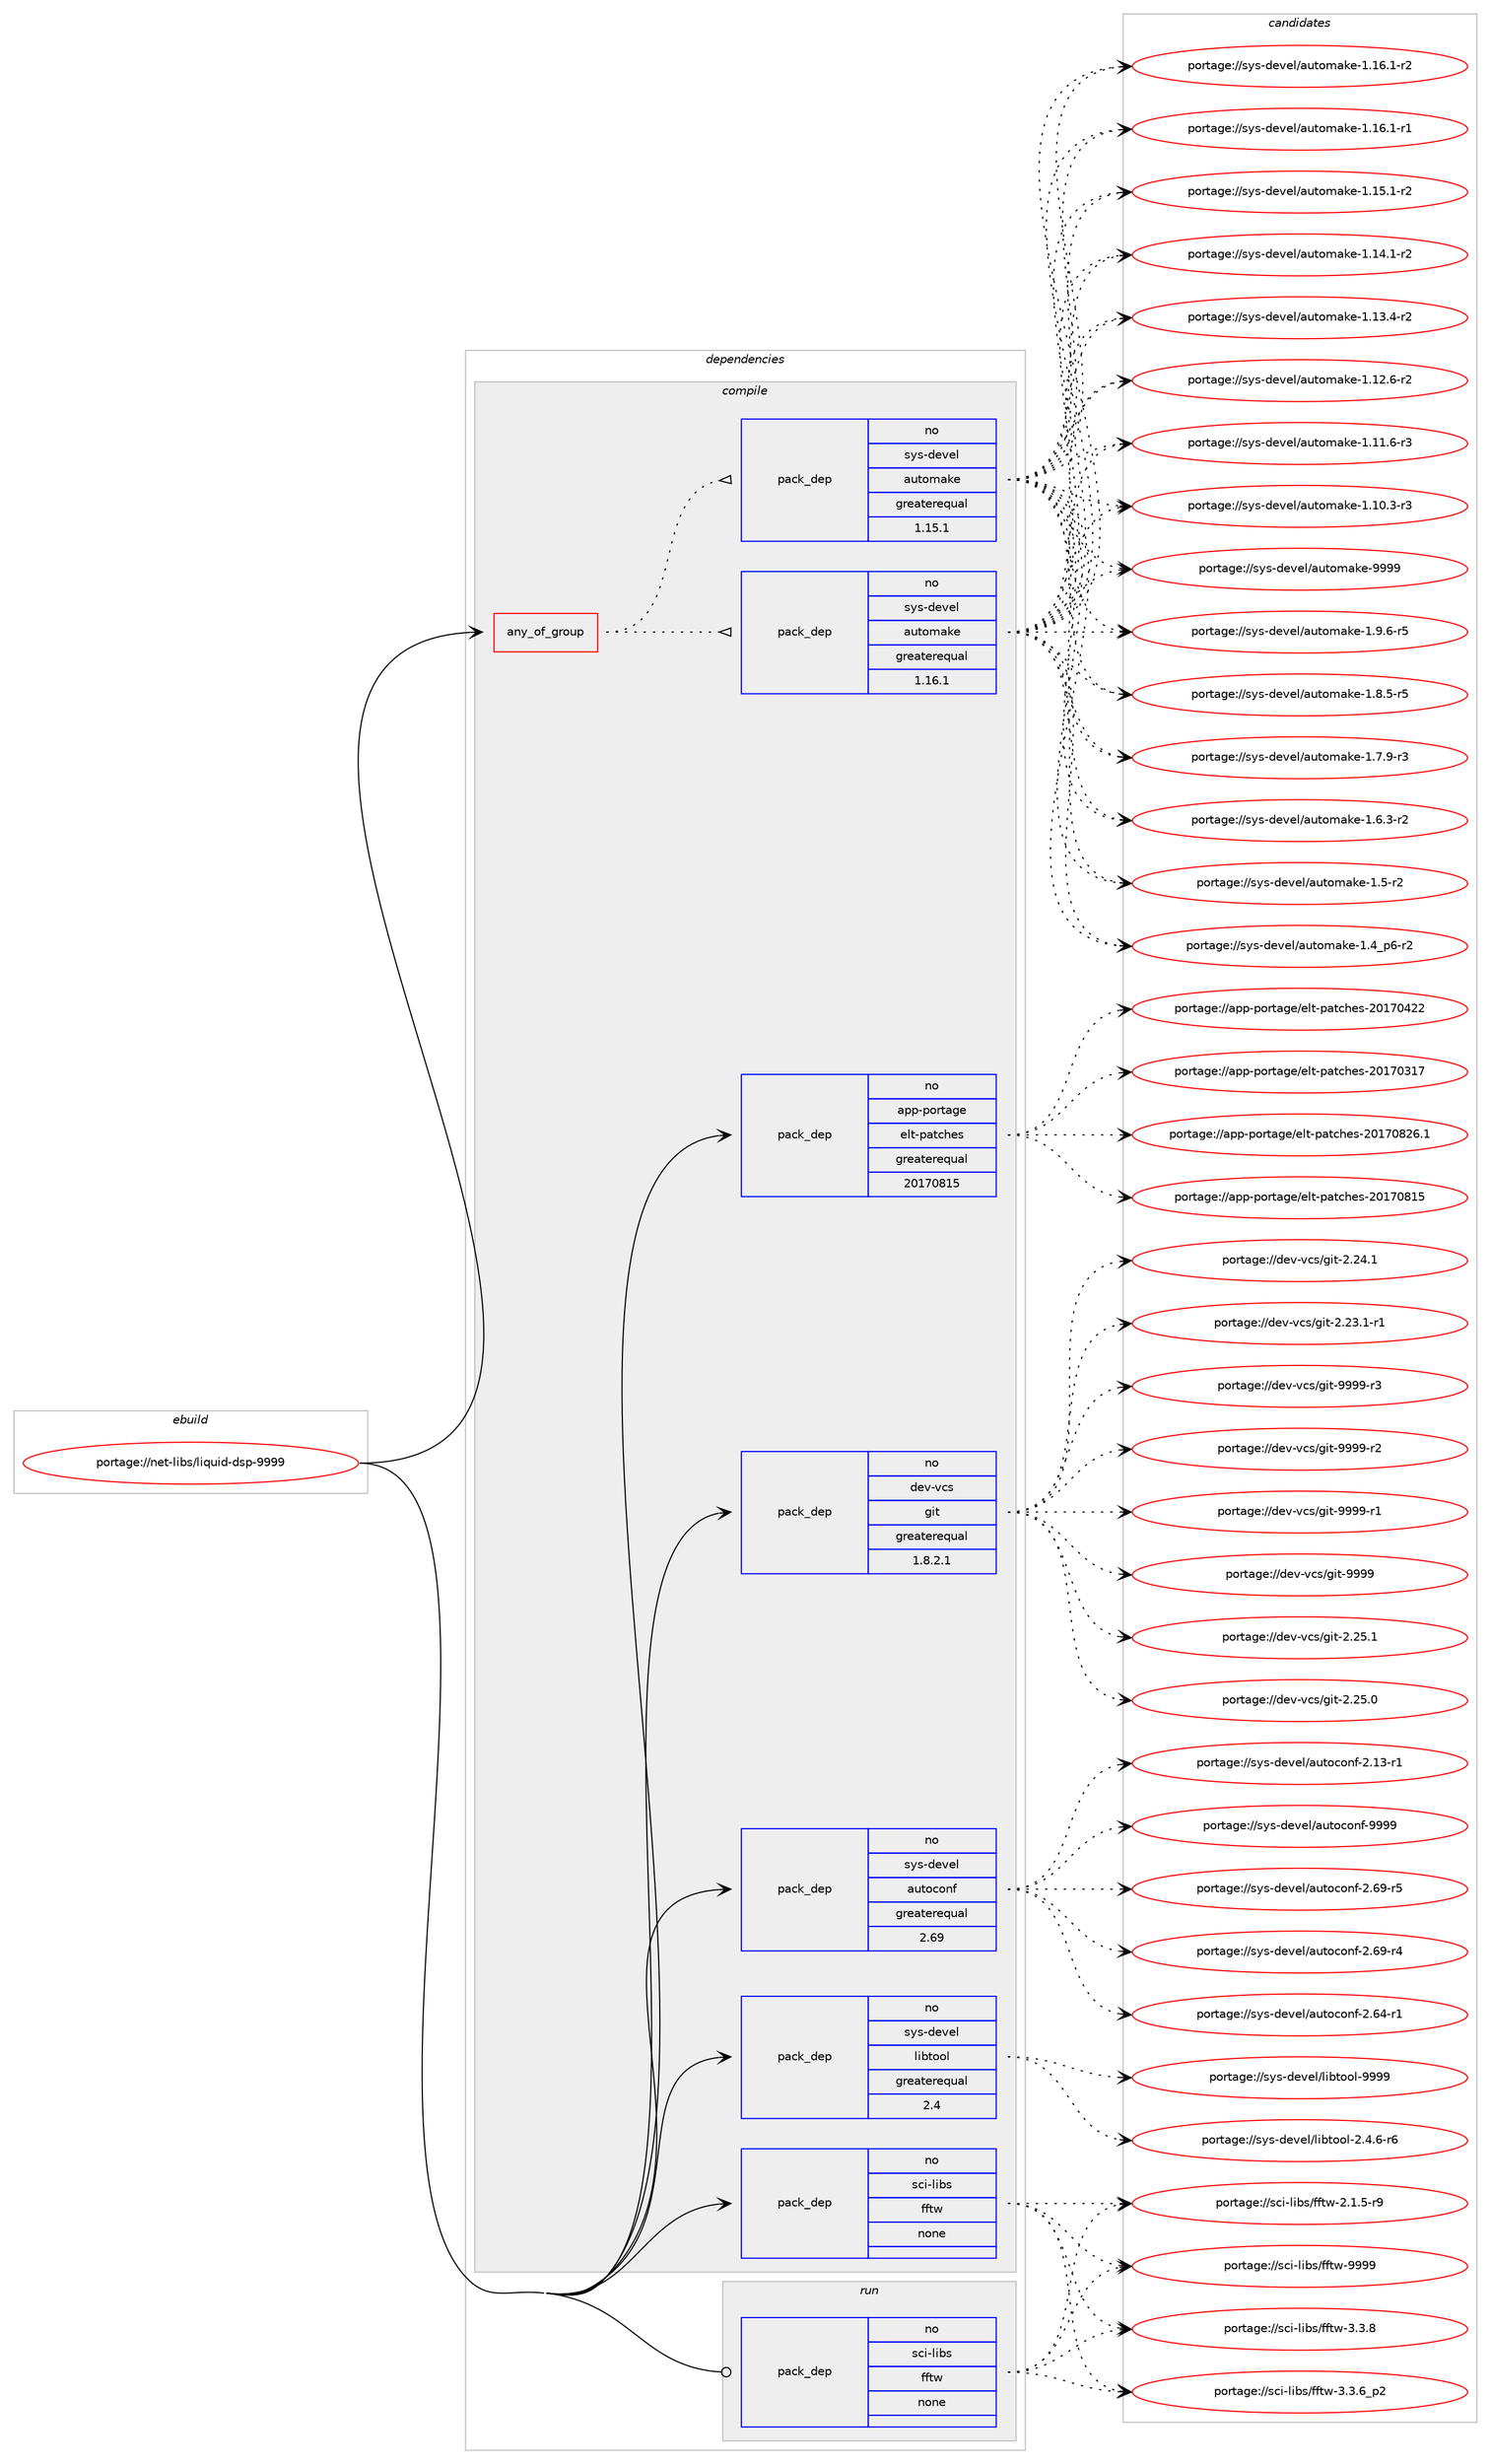 digraph prolog {

# *************
# Graph options
# *************

newrank=true;
concentrate=true;
compound=true;
graph [rankdir=LR,fontname=Helvetica,fontsize=10,ranksep=1.5];#, ranksep=2.5, nodesep=0.2];
edge  [arrowhead=vee];
node  [fontname=Helvetica,fontsize=10];

# **********
# The ebuild
# **********

subgraph cluster_leftcol {
color=gray;
rank=same;
label=<<i>ebuild</i>>;
id [label="portage://net-libs/liquid-dsp-9999", color=red, width=4, href="../net-libs/liquid-dsp-9999.svg"];
}

# ****************
# The dependencies
# ****************

subgraph cluster_midcol {
color=gray;
label=<<i>dependencies</i>>;
subgraph cluster_compile {
fillcolor="#eeeeee";
style=filled;
label=<<i>compile</i>>;
subgraph any1421 {
dependency78693 [label=<<TABLE BORDER="0" CELLBORDER="1" CELLSPACING="0" CELLPADDING="4"><TR><TD CELLPADDING="10">any_of_group</TD></TR></TABLE>>, shape=none, color=red];subgraph pack60764 {
dependency78694 [label=<<TABLE BORDER="0" CELLBORDER="1" CELLSPACING="0" CELLPADDING="4" WIDTH="220"><TR><TD ROWSPAN="6" CELLPADDING="30">pack_dep</TD></TR><TR><TD WIDTH="110">no</TD></TR><TR><TD>sys-devel</TD></TR><TR><TD>automake</TD></TR><TR><TD>greaterequal</TD></TR><TR><TD>1.16.1</TD></TR></TABLE>>, shape=none, color=blue];
}
dependency78693:e -> dependency78694:w [weight=20,style="dotted",arrowhead="oinv"];
subgraph pack60765 {
dependency78695 [label=<<TABLE BORDER="0" CELLBORDER="1" CELLSPACING="0" CELLPADDING="4" WIDTH="220"><TR><TD ROWSPAN="6" CELLPADDING="30">pack_dep</TD></TR><TR><TD WIDTH="110">no</TD></TR><TR><TD>sys-devel</TD></TR><TR><TD>automake</TD></TR><TR><TD>greaterequal</TD></TR><TR><TD>1.15.1</TD></TR></TABLE>>, shape=none, color=blue];
}
dependency78693:e -> dependency78695:w [weight=20,style="dotted",arrowhead="oinv"];
}
id:e -> dependency78693:w [weight=20,style="solid",arrowhead="vee"];
subgraph pack60766 {
dependency78696 [label=<<TABLE BORDER="0" CELLBORDER="1" CELLSPACING="0" CELLPADDING="4" WIDTH="220"><TR><TD ROWSPAN="6" CELLPADDING="30">pack_dep</TD></TR><TR><TD WIDTH="110">no</TD></TR><TR><TD>app-portage</TD></TR><TR><TD>elt-patches</TD></TR><TR><TD>greaterequal</TD></TR><TR><TD>20170815</TD></TR></TABLE>>, shape=none, color=blue];
}
id:e -> dependency78696:w [weight=20,style="solid",arrowhead="vee"];
subgraph pack60767 {
dependency78697 [label=<<TABLE BORDER="0" CELLBORDER="1" CELLSPACING="0" CELLPADDING="4" WIDTH="220"><TR><TD ROWSPAN="6" CELLPADDING="30">pack_dep</TD></TR><TR><TD WIDTH="110">no</TD></TR><TR><TD>dev-vcs</TD></TR><TR><TD>git</TD></TR><TR><TD>greaterequal</TD></TR><TR><TD>1.8.2.1</TD></TR></TABLE>>, shape=none, color=blue];
}
id:e -> dependency78697:w [weight=20,style="solid",arrowhead="vee"];
subgraph pack60768 {
dependency78698 [label=<<TABLE BORDER="0" CELLBORDER="1" CELLSPACING="0" CELLPADDING="4" WIDTH="220"><TR><TD ROWSPAN="6" CELLPADDING="30">pack_dep</TD></TR><TR><TD WIDTH="110">no</TD></TR><TR><TD>sci-libs</TD></TR><TR><TD>fftw</TD></TR><TR><TD>none</TD></TR><TR><TD></TD></TR></TABLE>>, shape=none, color=blue];
}
id:e -> dependency78698:w [weight=20,style="solid",arrowhead="vee"];
subgraph pack60769 {
dependency78699 [label=<<TABLE BORDER="0" CELLBORDER="1" CELLSPACING="0" CELLPADDING="4" WIDTH="220"><TR><TD ROWSPAN="6" CELLPADDING="30">pack_dep</TD></TR><TR><TD WIDTH="110">no</TD></TR><TR><TD>sys-devel</TD></TR><TR><TD>autoconf</TD></TR><TR><TD>greaterequal</TD></TR><TR><TD>2.69</TD></TR></TABLE>>, shape=none, color=blue];
}
id:e -> dependency78699:w [weight=20,style="solid",arrowhead="vee"];
subgraph pack60770 {
dependency78700 [label=<<TABLE BORDER="0" CELLBORDER="1" CELLSPACING="0" CELLPADDING="4" WIDTH="220"><TR><TD ROWSPAN="6" CELLPADDING="30">pack_dep</TD></TR><TR><TD WIDTH="110">no</TD></TR><TR><TD>sys-devel</TD></TR><TR><TD>libtool</TD></TR><TR><TD>greaterequal</TD></TR><TR><TD>2.4</TD></TR></TABLE>>, shape=none, color=blue];
}
id:e -> dependency78700:w [weight=20,style="solid",arrowhead="vee"];
}
subgraph cluster_compileandrun {
fillcolor="#eeeeee";
style=filled;
label=<<i>compile and run</i>>;
}
subgraph cluster_run {
fillcolor="#eeeeee";
style=filled;
label=<<i>run</i>>;
subgraph pack60771 {
dependency78701 [label=<<TABLE BORDER="0" CELLBORDER="1" CELLSPACING="0" CELLPADDING="4" WIDTH="220"><TR><TD ROWSPAN="6" CELLPADDING="30">pack_dep</TD></TR><TR><TD WIDTH="110">no</TD></TR><TR><TD>sci-libs</TD></TR><TR><TD>fftw</TD></TR><TR><TD>none</TD></TR><TR><TD></TD></TR></TABLE>>, shape=none, color=blue];
}
id:e -> dependency78701:w [weight=20,style="solid",arrowhead="odot"];
}
}

# **************
# The candidates
# **************

subgraph cluster_choices {
rank=same;
color=gray;
label=<<i>candidates</i>>;

subgraph choice60764 {
color=black;
nodesep=1;
choice115121115451001011181011084797117116111109971071014557575757 [label="portage://sys-devel/automake-9999", color=red, width=4,href="../sys-devel/automake-9999.svg"];
choice115121115451001011181011084797117116111109971071014549465746544511453 [label="portage://sys-devel/automake-1.9.6-r5", color=red, width=4,href="../sys-devel/automake-1.9.6-r5.svg"];
choice115121115451001011181011084797117116111109971071014549465646534511453 [label="portage://sys-devel/automake-1.8.5-r5", color=red, width=4,href="../sys-devel/automake-1.8.5-r5.svg"];
choice115121115451001011181011084797117116111109971071014549465546574511451 [label="portage://sys-devel/automake-1.7.9-r3", color=red, width=4,href="../sys-devel/automake-1.7.9-r3.svg"];
choice115121115451001011181011084797117116111109971071014549465446514511450 [label="portage://sys-devel/automake-1.6.3-r2", color=red, width=4,href="../sys-devel/automake-1.6.3-r2.svg"];
choice11512111545100101118101108479711711611110997107101454946534511450 [label="portage://sys-devel/automake-1.5-r2", color=red, width=4,href="../sys-devel/automake-1.5-r2.svg"];
choice115121115451001011181011084797117116111109971071014549465295112544511450 [label="portage://sys-devel/automake-1.4_p6-r2", color=red, width=4,href="../sys-devel/automake-1.4_p6-r2.svg"];
choice11512111545100101118101108479711711611110997107101454946495446494511450 [label="portage://sys-devel/automake-1.16.1-r2", color=red, width=4,href="../sys-devel/automake-1.16.1-r2.svg"];
choice11512111545100101118101108479711711611110997107101454946495446494511449 [label="portage://sys-devel/automake-1.16.1-r1", color=red, width=4,href="../sys-devel/automake-1.16.1-r1.svg"];
choice11512111545100101118101108479711711611110997107101454946495346494511450 [label="portage://sys-devel/automake-1.15.1-r2", color=red, width=4,href="../sys-devel/automake-1.15.1-r2.svg"];
choice11512111545100101118101108479711711611110997107101454946495246494511450 [label="portage://sys-devel/automake-1.14.1-r2", color=red, width=4,href="../sys-devel/automake-1.14.1-r2.svg"];
choice11512111545100101118101108479711711611110997107101454946495146524511450 [label="portage://sys-devel/automake-1.13.4-r2", color=red, width=4,href="../sys-devel/automake-1.13.4-r2.svg"];
choice11512111545100101118101108479711711611110997107101454946495046544511450 [label="portage://sys-devel/automake-1.12.6-r2", color=red, width=4,href="../sys-devel/automake-1.12.6-r2.svg"];
choice11512111545100101118101108479711711611110997107101454946494946544511451 [label="portage://sys-devel/automake-1.11.6-r3", color=red, width=4,href="../sys-devel/automake-1.11.6-r3.svg"];
choice11512111545100101118101108479711711611110997107101454946494846514511451 [label="portage://sys-devel/automake-1.10.3-r3", color=red, width=4,href="../sys-devel/automake-1.10.3-r3.svg"];
dependency78694:e -> choice115121115451001011181011084797117116111109971071014557575757:w [style=dotted,weight="100"];
dependency78694:e -> choice115121115451001011181011084797117116111109971071014549465746544511453:w [style=dotted,weight="100"];
dependency78694:e -> choice115121115451001011181011084797117116111109971071014549465646534511453:w [style=dotted,weight="100"];
dependency78694:e -> choice115121115451001011181011084797117116111109971071014549465546574511451:w [style=dotted,weight="100"];
dependency78694:e -> choice115121115451001011181011084797117116111109971071014549465446514511450:w [style=dotted,weight="100"];
dependency78694:e -> choice11512111545100101118101108479711711611110997107101454946534511450:w [style=dotted,weight="100"];
dependency78694:e -> choice115121115451001011181011084797117116111109971071014549465295112544511450:w [style=dotted,weight="100"];
dependency78694:e -> choice11512111545100101118101108479711711611110997107101454946495446494511450:w [style=dotted,weight="100"];
dependency78694:e -> choice11512111545100101118101108479711711611110997107101454946495446494511449:w [style=dotted,weight="100"];
dependency78694:e -> choice11512111545100101118101108479711711611110997107101454946495346494511450:w [style=dotted,weight="100"];
dependency78694:e -> choice11512111545100101118101108479711711611110997107101454946495246494511450:w [style=dotted,weight="100"];
dependency78694:e -> choice11512111545100101118101108479711711611110997107101454946495146524511450:w [style=dotted,weight="100"];
dependency78694:e -> choice11512111545100101118101108479711711611110997107101454946495046544511450:w [style=dotted,weight="100"];
dependency78694:e -> choice11512111545100101118101108479711711611110997107101454946494946544511451:w [style=dotted,weight="100"];
dependency78694:e -> choice11512111545100101118101108479711711611110997107101454946494846514511451:w [style=dotted,weight="100"];
}
subgraph choice60765 {
color=black;
nodesep=1;
choice115121115451001011181011084797117116111109971071014557575757 [label="portage://sys-devel/automake-9999", color=red, width=4,href="../sys-devel/automake-9999.svg"];
choice115121115451001011181011084797117116111109971071014549465746544511453 [label="portage://sys-devel/automake-1.9.6-r5", color=red, width=4,href="../sys-devel/automake-1.9.6-r5.svg"];
choice115121115451001011181011084797117116111109971071014549465646534511453 [label="portage://sys-devel/automake-1.8.5-r5", color=red, width=4,href="../sys-devel/automake-1.8.5-r5.svg"];
choice115121115451001011181011084797117116111109971071014549465546574511451 [label="portage://sys-devel/automake-1.7.9-r3", color=red, width=4,href="../sys-devel/automake-1.7.9-r3.svg"];
choice115121115451001011181011084797117116111109971071014549465446514511450 [label="portage://sys-devel/automake-1.6.3-r2", color=red, width=4,href="../sys-devel/automake-1.6.3-r2.svg"];
choice11512111545100101118101108479711711611110997107101454946534511450 [label="portage://sys-devel/automake-1.5-r2", color=red, width=4,href="../sys-devel/automake-1.5-r2.svg"];
choice115121115451001011181011084797117116111109971071014549465295112544511450 [label="portage://sys-devel/automake-1.4_p6-r2", color=red, width=4,href="../sys-devel/automake-1.4_p6-r2.svg"];
choice11512111545100101118101108479711711611110997107101454946495446494511450 [label="portage://sys-devel/automake-1.16.1-r2", color=red, width=4,href="../sys-devel/automake-1.16.1-r2.svg"];
choice11512111545100101118101108479711711611110997107101454946495446494511449 [label="portage://sys-devel/automake-1.16.1-r1", color=red, width=4,href="../sys-devel/automake-1.16.1-r1.svg"];
choice11512111545100101118101108479711711611110997107101454946495346494511450 [label="portage://sys-devel/automake-1.15.1-r2", color=red, width=4,href="../sys-devel/automake-1.15.1-r2.svg"];
choice11512111545100101118101108479711711611110997107101454946495246494511450 [label="portage://sys-devel/automake-1.14.1-r2", color=red, width=4,href="../sys-devel/automake-1.14.1-r2.svg"];
choice11512111545100101118101108479711711611110997107101454946495146524511450 [label="portage://sys-devel/automake-1.13.4-r2", color=red, width=4,href="../sys-devel/automake-1.13.4-r2.svg"];
choice11512111545100101118101108479711711611110997107101454946495046544511450 [label="portage://sys-devel/automake-1.12.6-r2", color=red, width=4,href="../sys-devel/automake-1.12.6-r2.svg"];
choice11512111545100101118101108479711711611110997107101454946494946544511451 [label="portage://sys-devel/automake-1.11.6-r3", color=red, width=4,href="../sys-devel/automake-1.11.6-r3.svg"];
choice11512111545100101118101108479711711611110997107101454946494846514511451 [label="portage://sys-devel/automake-1.10.3-r3", color=red, width=4,href="../sys-devel/automake-1.10.3-r3.svg"];
dependency78695:e -> choice115121115451001011181011084797117116111109971071014557575757:w [style=dotted,weight="100"];
dependency78695:e -> choice115121115451001011181011084797117116111109971071014549465746544511453:w [style=dotted,weight="100"];
dependency78695:e -> choice115121115451001011181011084797117116111109971071014549465646534511453:w [style=dotted,weight="100"];
dependency78695:e -> choice115121115451001011181011084797117116111109971071014549465546574511451:w [style=dotted,weight="100"];
dependency78695:e -> choice115121115451001011181011084797117116111109971071014549465446514511450:w [style=dotted,weight="100"];
dependency78695:e -> choice11512111545100101118101108479711711611110997107101454946534511450:w [style=dotted,weight="100"];
dependency78695:e -> choice115121115451001011181011084797117116111109971071014549465295112544511450:w [style=dotted,weight="100"];
dependency78695:e -> choice11512111545100101118101108479711711611110997107101454946495446494511450:w [style=dotted,weight="100"];
dependency78695:e -> choice11512111545100101118101108479711711611110997107101454946495446494511449:w [style=dotted,weight="100"];
dependency78695:e -> choice11512111545100101118101108479711711611110997107101454946495346494511450:w [style=dotted,weight="100"];
dependency78695:e -> choice11512111545100101118101108479711711611110997107101454946495246494511450:w [style=dotted,weight="100"];
dependency78695:e -> choice11512111545100101118101108479711711611110997107101454946495146524511450:w [style=dotted,weight="100"];
dependency78695:e -> choice11512111545100101118101108479711711611110997107101454946495046544511450:w [style=dotted,weight="100"];
dependency78695:e -> choice11512111545100101118101108479711711611110997107101454946494946544511451:w [style=dotted,weight="100"];
dependency78695:e -> choice11512111545100101118101108479711711611110997107101454946494846514511451:w [style=dotted,weight="100"];
}
subgraph choice60766 {
color=black;
nodesep=1;
choice971121124511211111411697103101471011081164511297116991041011154550484955485650544649 [label="portage://app-portage/elt-patches-20170826.1", color=red, width=4,href="../app-portage/elt-patches-20170826.1.svg"];
choice97112112451121111141169710310147101108116451129711699104101115455048495548564953 [label="portage://app-portage/elt-patches-20170815", color=red, width=4,href="../app-portage/elt-patches-20170815.svg"];
choice97112112451121111141169710310147101108116451129711699104101115455048495548525050 [label="portage://app-portage/elt-patches-20170422", color=red, width=4,href="../app-portage/elt-patches-20170422.svg"];
choice97112112451121111141169710310147101108116451129711699104101115455048495548514955 [label="portage://app-portage/elt-patches-20170317", color=red, width=4,href="../app-portage/elt-patches-20170317.svg"];
dependency78696:e -> choice971121124511211111411697103101471011081164511297116991041011154550484955485650544649:w [style=dotted,weight="100"];
dependency78696:e -> choice97112112451121111141169710310147101108116451129711699104101115455048495548564953:w [style=dotted,weight="100"];
dependency78696:e -> choice97112112451121111141169710310147101108116451129711699104101115455048495548525050:w [style=dotted,weight="100"];
dependency78696:e -> choice97112112451121111141169710310147101108116451129711699104101115455048495548514955:w [style=dotted,weight="100"];
}
subgraph choice60767 {
color=black;
nodesep=1;
choice10010111845118991154710310511645575757574511451 [label="portage://dev-vcs/git-9999-r3", color=red, width=4,href="../dev-vcs/git-9999-r3.svg"];
choice10010111845118991154710310511645575757574511450 [label="portage://dev-vcs/git-9999-r2", color=red, width=4,href="../dev-vcs/git-9999-r2.svg"];
choice10010111845118991154710310511645575757574511449 [label="portage://dev-vcs/git-9999-r1", color=red, width=4,href="../dev-vcs/git-9999-r1.svg"];
choice1001011184511899115471031051164557575757 [label="portage://dev-vcs/git-9999", color=red, width=4,href="../dev-vcs/git-9999.svg"];
choice10010111845118991154710310511645504650534649 [label="portage://dev-vcs/git-2.25.1", color=red, width=4,href="../dev-vcs/git-2.25.1.svg"];
choice10010111845118991154710310511645504650534648 [label="portage://dev-vcs/git-2.25.0", color=red, width=4,href="../dev-vcs/git-2.25.0.svg"];
choice10010111845118991154710310511645504650524649 [label="portage://dev-vcs/git-2.24.1", color=red, width=4,href="../dev-vcs/git-2.24.1.svg"];
choice100101118451189911547103105116455046505146494511449 [label="portage://dev-vcs/git-2.23.1-r1", color=red, width=4,href="../dev-vcs/git-2.23.1-r1.svg"];
dependency78697:e -> choice10010111845118991154710310511645575757574511451:w [style=dotted,weight="100"];
dependency78697:e -> choice10010111845118991154710310511645575757574511450:w [style=dotted,weight="100"];
dependency78697:e -> choice10010111845118991154710310511645575757574511449:w [style=dotted,weight="100"];
dependency78697:e -> choice1001011184511899115471031051164557575757:w [style=dotted,weight="100"];
dependency78697:e -> choice10010111845118991154710310511645504650534649:w [style=dotted,weight="100"];
dependency78697:e -> choice10010111845118991154710310511645504650534648:w [style=dotted,weight="100"];
dependency78697:e -> choice10010111845118991154710310511645504650524649:w [style=dotted,weight="100"];
dependency78697:e -> choice100101118451189911547103105116455046505146494511449:w [style=dotted,weight="100"];
}
subgraph choice60768 {
color=black;
nodesep=1;
choice115991054510810598115471021021161194557575757 [label="portage://sci-libs/fftw-9999", color=red, width=4,href="../sci-libs/fftw-9999.svg"];
choice11599105451081059811547102102116119455146514656 [label="portage://sci-libs/fftw-3.3.8", color=red, width=4,href="../sci-libs/fftw-3.3.8.svg"];
choice115991054510810598115471021021161194551465146549511250 [label="portage://sci-libs/fftw-3.3.6_p2", color=red, width=4,href="../sci-libs/fftw-3.3.6_p2.svg"];
choice115991054510810598115471021021161194550464946534511457 [label="portage://sci-libs/fftw-2.1.5-r9", color=red, width=4,href="../sci-libs/fftw-2.1.5-r9.svg"];
dependency78698:e -> choice115991054510810598115471021021161194557575757:w [style=dotted,weight="100"];
dependency78698:e -> choice11599105451081059811547102102116119455146514656:w [style=dotted,weight="100"];
dependency78698:e -> choice115991054510810598115471021021161194551465146549511250:w [style=dotted,weight="100"];
dependency78698:e -> choice115991054510810598115471021021161194550464946534511457:w [style=dotted,weight="100"];
}
subgraph choice60769 {
color=black;
nodesep=1;
choice115121115451001011181011084797117116111991111101024557575757 [label="portage://sys-devel/autoconf-9999", color=red, width=4,href="../sys-devel/autoconf-9999.svg"];
choice1151211154510010111810110847971171161119911111010245504654574511453 [label="portage://sys-devel/autoconf-2.69-r5", color=red, width=4,href="../sys-devel/autoconf-2.69-r5.svg"];
choice1151211154510010111810110847971171161119911111010245504654574511452 [label="portage://sys-devel/autoconf-2.69-r4", color=red, width=4,href="../sys-devel/autoconf-2.69-r4.svg"];
choice1151211154510010111810110847971171161119911111010245504654524511449 [label="portage://sys-devel/autoconf-2.64-r1", color=red, width=4,href="../sys-devel/autoconf-2.64-r1.svg"];
choice1151211154510010111810110847971171161119911111010245504649514511449 [label="portage://sys-devel/autoconf-2.13-r1", color=red, width=4,href="../sys-devel/autoconf-2.13-r1.svg"];
dependency78699:e -> choice115121115451001011181011084797117116111991111101024557575757:w [style=dotted,weight="100"];
dependency78699:e -> choice1151211154510010111810110847971171161119911111010245504654574511453:w [style=dotted,weight="100"];
dependency78699:e -> choice1151211154510010111810110847971171161119911111010245504654574511452:w [style=dotted,weight="100"];
dependency78699:e -> choice1151211154510010111810110847971171161119911111010245504654524511449:w [style=dotted,weight="100"];
dependency78699:e -> choice1151211154510010111810110847971171161119911111010245504649514511449:w [style=dotted,weight="100"];
}
subgraph choice60770 {
color=black;
nodesep=1;
choice1151211154510010111810110847108105981161111111084557575757 [label="portage://sys-devel/libtool-9999", color=red, width=4,href="../sys-devel/libtool-9999.svg"];
choice1151211154510010111810110847108105981161111111084550465246544511454 [label="portage://sys-devel/libtool-2.4.6-r6", color=red, width=4,href="../sys-devel/libtool-2.4.6-r6.svg"];
dependency78700:e -> choice1151211154510010111810110847108105981161111111084557575757:w [style=dotted,weight="100"];
dependency78700:e -> choice1151211154510010111810110847108105981161111111084550465246544511454:w [style=dotted,weight="100"];
}
subgraph choice60771 {
color=black;
nodesep=1;
choice115991054510810598115471021021161194557575757 [label="portage://sci-libs/fftw-9999", color=red, width=4,href="../sci-libs/fftw-9999.svg"];
choice11599105451081059811547102102116119455146514656 [label="portage://sci-libs/fftw-3.3.8", color=red, width=4,href="../sci-libs/fftw-3.3.8.svg"];
choice115991054510810598115471021021161194551465146549511250 [label="portage://sci-libs/fftw-3.3.6_p2", color=red, width=4,href="../sci-libs/fftw-3.3.6_p2.svg"];
choice115991054510810598115471021021161194550464946534511457 [label="portage://sci-libs/fftw-2.1.5-r9", color=red, width=4,href="../sci-libs/fftw-2.1.5-r9.svg"];
dependency78701:e -> choice115991054510810598115471021021161194557575757:w [style=dotted,weight="100"];
dependency78701:e -> choice11599105451081059811547102102116119455146514656:w [style=dotted,weight="100"];
dependency78701:e -> choice115991054510810598115471021021161194551465146549511250:w [style=dotted,weight="100"];
dependency78701:e -> choice115991054510810598115471021021161194550464946534511457:w [style=dotted,weight="100"];
}
}

}

